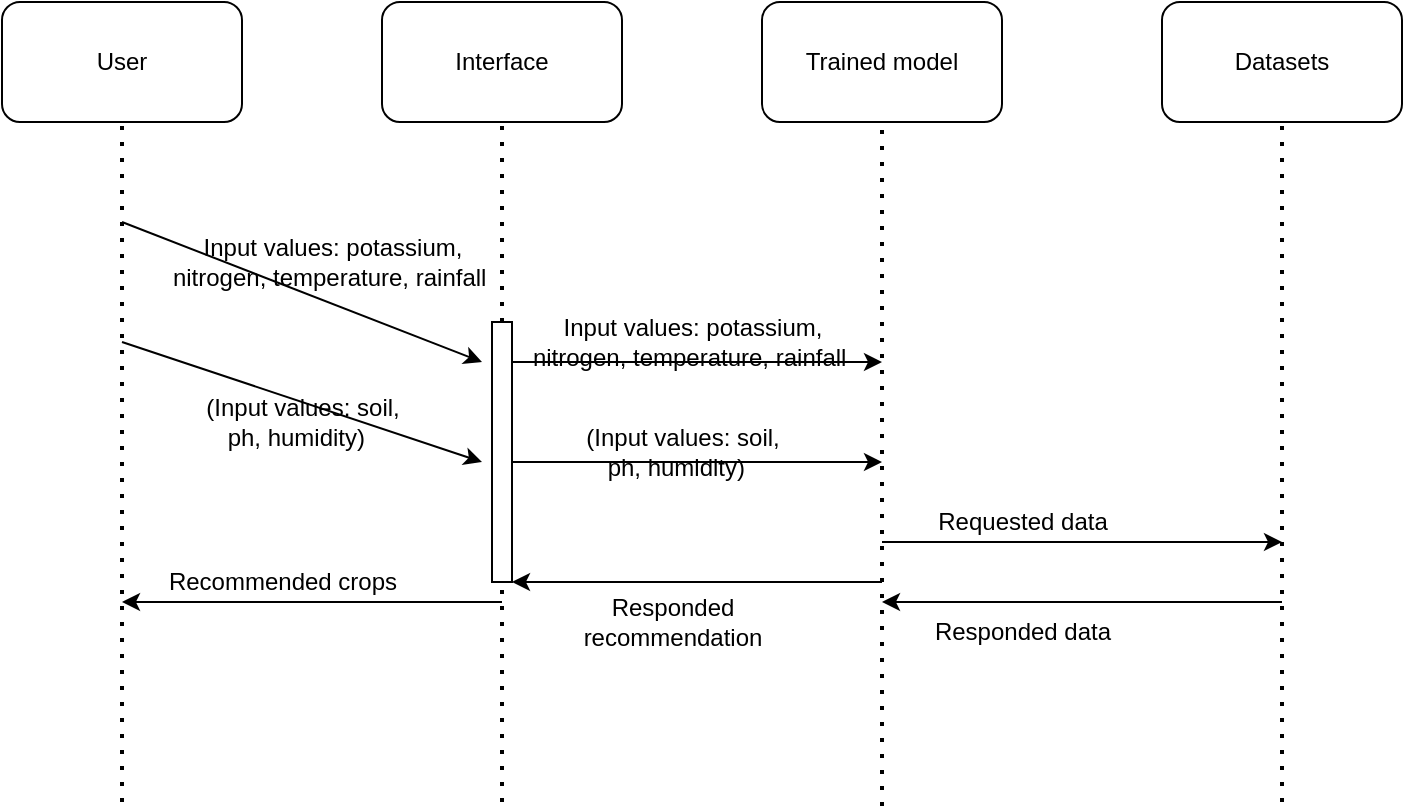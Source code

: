 <mxfile version="20.8.18" type="device"><diagram name="Page-1" id="5uK_bOXHdx7P4OoaLQMF"><mxGraphModel dx="880" dy="395" grid="1" gridSize="10" guides="1" tooltips="1" connect="1" arrows="1" fold="1" page="1" pageScale="1" pageWidth="850" pageHeight="1100" math="0" shadow="0"><root><mxCell id="0"/><mxCell id="1" parent="0"/><mxCell id="VujWPuJkqadpUfnONhYr-1" value="User" style="rounded=1;whiteSpace=wrap;html=1;" vertex="1" parent="1"><mxGeometry x="90" y="40" width="120" height="60" as="geometry"/></mxCell><mxCell id="VujWPuJkqadpUfnONhYr-2" value="Interface" style="rounded=1;whiteSpace=wrap;html=1;" vertex="1" parent="1"><mxGeometry x="280" y="40" width="120" height="60" as="geometry"/></mxCell><mxCell id="VujWPuJkqadpUfnONhYr-3" value="Trained model" style="rounded=1;whiteSpace=wrap;html=1;" vertex="1" parent="1"><mxGeometry x="470" y="40" width="120" height="60" as="geometry"/></mxCell><mxCell id="VujWPuJkqadpUfnONhYr-4" value="Datasets" style="rounded=1;whiteSpace=wrap;html=1;" vertex="1" parent="1"><mxGeometry x="670" y="40" width="120" height="60" as="geometry"/></mxCell><mxCell id="VujWPuJkqadpUfnONhYr-5" value="" style="endArrow=none;dashed=1;html=1;dashPattern=1 3;strokeWidth=2;rounded=0;entryX=0.5;entryY=1;entryDx=0;entryDy=0;" edge="1" parent="1" target="VujWPuJkqadpUfnONhYr-1"><mxGeometry width="50" height="50" relative="1" as="geometry"><mxPoint x="150" y="440" as="sourcePoint"/><mxPoint x="250" y="230" as="targetPoint"/></mxGeometry></mxCell><mxCell id="VujWPuJkqadpUfnONhYr-6" value="" style="endArrow=none;dashed=1;html=1;dashPattern=1 3;strokeWidth=2;rounded=0;entryX=0.5;entryY=1;entryDx=0;entryDy=0;" edge="1" parent="1" target="VujWPuJkqadpUfnONhYr-2"><mxGeometry width="50" height="50" relative="1" as="geometry"><mxPoint x="340" y="200" as="sourcePoint"/><mxPoint x="320" y="170" as="targetPoint"/></mxGeometry></mxCell><mxCell id="VujWPuJkqadpUfnONhYr-7" value="" style="endArrow=none;dashed=1;html=1;dashPattern=1 3;strokeWidth=2;rounded=0;entryX=0.5;entryY=1;entryDx=0;entryDy=0;" edge="1" parent="1" target="VujWPuJkqadpUfnONhYr-3"><mxGeometry width="50" height="50" relative="1" as="geometry"><mxPoint x="530" y="442" as="sourcePoint"/><mxPoint x="530" y="120" as="targetPoint"/></mxGeometry></mxCell><mxCell id="VujWPuJkqadpUfnONhYr-8" value="" style="endArrow=none;dashed=1;html=1;dashPattern=1 3;strokeWidth=2;rounded=0;entryX=0.5;entryY=1;entryDx=0;entryDy=0;" edge="1" parent="1" target="VujWPuJkqadpUfnONhYr-4"><mxGeometry width="50" height="50" relative="1" as="geometry"><mxPoint x="730" y="440" as="sourcePoint"/><mxPoint x="740" y="220" as="targetPoint"/></mxGeometry></mxCell><mxCell id="VujWPuJkqadpUfnONhYr-9" value="" style="html=1;points=[];perimeter=orthogonalPerimeter;outlineConnect=0;targetShapes=umlLifeline;portConstraint=eastwest;newEdgeStyle={&quot;edgeStyle&quot;:&quot;elbowEdgeStyle&quot;,&quot;elbow&quot;:&quot;vertical&quot;,&quot;curved&quot;:0,&quot;rounded&quot;:0};" vertex="1" parent="1"><mxGeometry x="335" y="200" width="10" height="130" as="geometry"/></mxCell><mxCell id="VujWPuJkqadpUfnONhYr-10" value="" style="endArrow=none;dashed=1;html=1;dashPattern=1 3;strokeWidth=2;rounded=0;entryX=0.5;entryY=1;entryDx=0;entryDy=0;entryPerimeter=0;" edge="1" parent="1" target="VujWPuJkqadpUfnONhYr-9"><mxGeometry width="50" height="50" relative="1" as="geometry"><mxPoint x="340" y="440" as="sourcePoint"/><mxPoint x="370" y="380" as="targetPoint"/></mxGeometry></mxCell><mxCell id="VujWPuJkqadpUfnONhYr-11" value="" style="endArrow=classic;html=1;rounded=0;" edge="1" parent="1" source="VujWPuJkqadpUfnONhYr-9"><mxGeometry width="50" height="50" relative="1" as="geometry"><mxPoint x="390" y="270" as="sourcePoint"/><mxPoint x="530" y="220" as="targetPoint"/></mxGeometry></mxCell><mxCell id="VujWPuJkqadpUfnONhYr-12" value="" style="endArrow=classic;html=1;rounded=0;" edge="1" parent="1" source="VujWPuJkqadpUfnONhYr-9"><mxGeometry width="50" height="50" relative="1" as="geometry"><mxPoint x="380" y="320" as="sourcePoint"/><mxPoint x="530" y="270" as="targetPoint"/></mxGeometry></mxCell><mxCell id="VujWPuJkqadpUfnONhYr-13" value="" style="endArrow=classic;html=1;rounded=0;" edge="1" parent="1"><mxGeometry width="50" height="50" relative="1" as="geometry"><mxPoint x="530" y="310" as="sourcePoint"/><mxPoint x="730" y="310" as="targetPoint"/></mxGeometry></mxCell><mxCell id="VujWPuJkqadpUfnONhYr-14" value="" style="endArrow=classic;html=1;rounded=0;" edge="1" parent="1"><mxGeometry width="50" height="50" relative="1" as="geometry"><mxPoint x="150" y="150" as="sourcePoint"/><mxPoint x="330" y="220" as="targetPoint"/></mxGeometry></mxCell><mxCell id="VujWPuJkqadpUfnONhYr-15" value="" style="endArrow=classic;html=1;rounded=0;" edge="1" parent="1"><mxGeometry width="50" height="50" relative="1" as="geometry"><mxPoint x="150" y="210" as="sourcePoint"/><mxPoint x="330" y="270" as="targetPoint"/></mxGeometry></mxCell><mxCell id="VujWPuJkqadpUfnONhYr-16" value="Requested data" style="text;html=1;align=center;verticalAlign=middle;resizable=0;points=[];autosize=1;strokeColor=none;fillColor=none;" vertex="1" parent="1"><mxGeometry x="545" y="285" width="110" height="30" as="geometry"/></mxCell><mxCell id="VujWPuJkqadpUfnONhYr-17" value="&amp;nbsp; &amp;nbsp;(Input values: soil,&lt;br&gt;&amp;nbsp;ph, humidity)" style="text;html=1;align=center;verticalAlign=middle;resizable=0;points=[];autosize=1;strokeColor=none;fillColor=none;" vertex="1" parent="1"><mxGeometry x="360" y="245" width="130" height="40" as="geometry"/></mxCell><mxCell id="VujWPuJkqadpUfnONhYr-18" value="Input values: potassium, &lt;br&gt;nitrogen, temperature, rainfall&amp;nbsp;" style="text;html=1;align=center;verticalAlign=middle;resizable=0;points=[];autosize=1;strokeColor=none;fillColor=none;" vertex="1" parent="1"><mxGeometry x="345" y="190" width="180" height="40" as="geometry"/></mxCell><mxCell id="VujWPuJkqadpUfnONhYr-19" value="Input values: potassium, &lt;br&gt;nitrogen, temperature, rainfall&amp;nbsp;" style="text;html=1;align=center;verticalAlign=middle;resizable=0;points=[];autosize=1;strokeColor=none;fillColor=none;" vertex="1" parent="1"><mxGeometry x="165" y="150" width="180" height="40" as="geometry"/></mxCell><mxCell id="VujWPuJkqadpUfnONhYr-20" value="&amp;nbsp; &amp;nbsp;(Input values: soil,&lt;br&gt;&amp;nbsp;ph, humidity)" style="text;html=1;align=center;verticalAlign=middle;resizable=0;points=[];autosize=1;strokeColor=none;fillColor=none;" vertex="1" parent="1"><mxGeometry x="170" y="230" width="130" height="40" as="geometry"/></mxCell><mxCell id="VujWPuJkqadpUfnONhYr-22" value="Responded data" style="text;html=1;align=center;verticalAlign=middle;resizable=0;points=[];autosize=1;strokeColor=none;fillColor=none;" vertex="1" parent="1"><mxGeometry x="545" y="340" width="110" height="30" as="geometry"/></mxCell><mxCell id="VujWPuJkqadpUfnONhYr-25" value="Responded &lt;br&gt;recommendation" style="text;html=1;align=center;verticalAlign=middle;resizable=0;points=[];autosize=1;strokeColor=none;fillColor=none;" vertex="1" parent="1"><mxGeometry x="370" y="330" width="110" height="40" as="geometry"/></mxCell><mxCell id="VujWPuJkqadpUfnONhYr-28" value="" style="endArrow=classic;html=1;rounded=0;" edge="1" parent="1" target="VujWPuJkqadpUfnONhYr-9"><mxGeometry width="50" height="50" relative="1" as="geometry"><mxPoint x="530" y="330" as="sourcePoint"/><mxPoint x="510" y="320" as="targetPoint"/></mxGeometry></mxCell><mxCell id="VujWPuJkqadpUfnONhYr-29" value="" style="endArrow=classic;html=1;rounded=0;" edge="1" parent="1"><mxGeometry width="50" height="50" relative="1" as="geometry"><mxPoint x="730" y="340" as="sourcePoint"/><mxPoint x="530" y="340" as="targetPoint"/></mxGeometry></mxCell><mxCell id="VujWPuJkqadpUfnONhYr-30" value="" style="endArrow=classic;html=1;rounded=0;" edge="1" parent="1"><mxGeometry width="50" height="50" relative="1" as="geometry"><mxPoint x="340" y="340" as="sourcePoint"/><mxPoint x="150" y="340" as="targetPoint"/></mxGeometry></mxCell><mxCell id="VujWPuJkqadpUfnONhYr-31" value="Recommended crops" style="text;html=1;align=center;verticalAlign=middle;resizable=0;points=[];autosize=1;strokeColor=none;fillColor=none;" vertex="1" parent="1"><mxGeometry x="160" y="315" width="140" height="30" as="geometry"/></mxCell></root></mxGraphModel></diagram></mxfile>